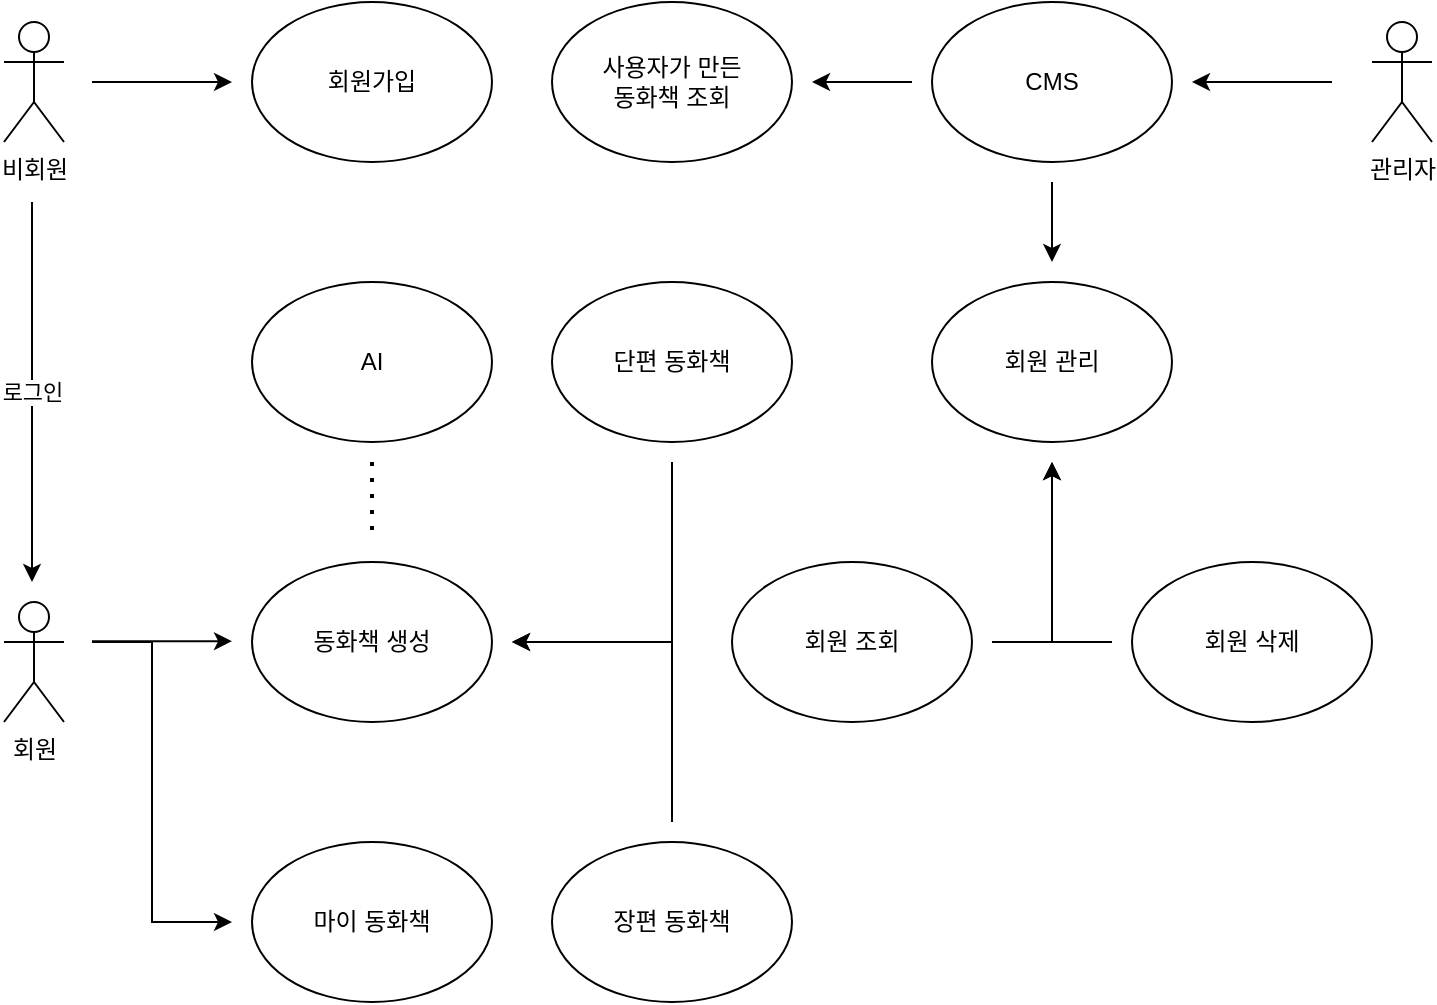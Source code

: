 <mxfile version="24.4.13" type="device">
  <diagram name="페이지-1" id="yyftDJkkou0j-aa9tIvR">
    <mxGraphModel dx="1147" dy="618" grid="1" gridSize="10" guides="1" tooltips="1" connect="1" arrows="1" fold="1" page="1" pageScale="1" pageWidth="827" pageHeight="1169" math="0" shadow="0">
      <root>
        <mxCell id="0" />
        <mxCell id="1" parent="0" />
        <mxCell id="bZOOtFO23MUMMT3HSqxG-1" value="회원가입" style="ellipse;whiteSpace=wrap;html=1;" vertex="1" parent="1">
          <mxGeometry x="190" y="130" width="120" height="80" as="geometry" />
        </mxCell>
        <mxCell id="bZOOtFO23MUMMT3HSqxG-2" value="비회원" style="shape=umlActor;verticalLabelPosition=bottom;verticalAlign=top;html=1;outlineConnect=0;" vertex="1" parent="1">
          <mxGeometry x="66" y="140" width="30" height="60" as="geometry" />
        </mxCell>
        <mxCell id="bZOOtFO23MUMMT3HSqxG-3" value="동화책 생성" style="ellipse;whiteSpace=wrap;html=1;" vertex="1" parent="1">
          <mxGeometry x="190" y="410" width="120" height="80" as="geometry" />
        </mxCell>
        <mxCell id="bZOOtFO23MUMMT3HSqxG-4" value="회원" style="shape=umlActor;verticalLabelPosition=bottom;verticalAlign=top;html=1;outlineConnect=0;" vertex="1" parent="1">
          <mxGeometry x="66" y="430" width="30" height="60" as="geometry" />
        </mxCell>
        <mxCell id="bZOOtFO23MUMMT3HSqxG-5" value="관리자" style="shape=umlActor;verticalLabelPosition=bottom;verticalAlign=top;html=1;outlineConnect=0;" vertex="1" parent="1">
          <mxGeometry x="750" y="140" width="30" height="60" as="geometry" />
        </mxCell>
        <mxCell id="bZOOtFO23MUMMT3HSqxG-6" value="CMS" style="ellipse;whiteSpace=wrap;html=1;" vertex="1" parent="1">
          <mxGeometry x="530" y="130" width="120" height="80" as="geometry" />
        </mxCell>
        <mxCell id="bZOOtFO23MUMMT3HSqxG-7" value="" style="endArrow=classic;html=1;rounded=0;" edge="1" parent="1">
          <mxGeometry relative="1" as="geometry">
            <mxPoint x="80" y="230" as="sourcePoint" />
            <mxPoint x="80" y="420" as="targetPoint" />
            <Array as="points" />
          </mxGeometry>
        </mxCell>
        <mxCell id="bZOOtFO23MUMMT3HSqxG-8" value="로그인" style="edgeLabel;resizable=0;html=1;;align=center;verticalAlign=middle;" connectable="0" vertex="1" parent="bZOOtFO23MUMMT3HSqxG-7">
          <mxGeometry relative="1" as="geometry">
            <mxPoint as="offset" />
          </mxGeometry>
        </mxCell>
        <mxCell id="bZOOtFO23MUMMT3HSqxG-14" value="단편 동화책" style="ellipse;whiteSpace=wrap;html=1;" vertex="1" parent="1">
          <mxGeometry x="340" y="270" width="120" height="80" as="geometry" />
        </mxCell>
        <mxCell id="bZOOtFO23MUMMT3HSqxG-15" value="" style="endArrow=classic;html=1;rounded=0;" edge="1" parent="1">
          <mxGeometry width="50" height="50" relative="1" as="geometry">
            <mxPoint x="110" y="170" as="sourcePoint" />
            <mxPoint x="180" y="170" as="targetPoint" />
          </mxGeometry>
        </mxCell>
        <mxCell id="bZOOtFO23MUMMT3HSqxG-17" value="" style="endArrow=classic;html=1;rounded=0;" edge="1" parent="1">
          <mxGeometry width="50" height="50" relative="1" as="geometry">
            <mxPoint x="110" y="449.58" as="sourcePoint" />
            <mxPoint x="180" y="449.58" as="targetPoint" />
          </mxGeometry>
        </mxCell>
        <mxCell id="bZOOtFO23MUMMT3HSqxG-19" value="장편 동화책" style="ellipse;whiteSpace=wrap;html=1;" vertex="1" parent="1">
          <mxGeometry x="340" y="550" width="120" height="80" as="geometry" />
        </mxCell>
        <mxCell id="bZOOtFO23MUMMT3HSqxG-21" value="" style="endArrow=classic;html=1;rounded=0;" edge="1" parent="1">
          <mxGeometry width="50" height="50" relative="1" as="geometry">
            <mxPoint x="730" y="170" as="sourcePoint" />
            <mxPoint x="660" y="170" as="targetPoint" />
          </mxGeometry>
        </mxCell>
        <mxCell id="bZOOtFO23MUMMT3HSqxG-22" value="회원 관리" style="ellipse;whiteSpace=wrap;html=1;" vertex="1" parent="1">
          <mxGeometry x="530" y="270" width="120" height="80" as="geometry" />
        </mxCell>
        <mxCell id="bZOOtFO23MUMMT3HSqxG-23" value="회원 삭제" style="ellipse;whiteSpace=wrap;html=1;" vertex="1" parent="1">
          <mxGeometry x="630" y="410" width="120" height="80" as="geometry" />
        </mxCell>
        <mxCell id="bZOOtFO23MUMMT3HSqxG-24" value="회원 조회" style="ellipse;whiteSpace=wrap;html=1;" vertex="1" parent="1">
          <mxGeometry x="430" y="410" width="120" height="80" as="geometry" />
        </mxCell>
        <mxCell id="bZOOtFO23MUMMT3HSqxG-26" value="" style="endArrow=classic;html=1;rounded=0;" edge="1" parent="1">
          <mxGeometry width="50" height="50" relative="1" as="geometry">
            <mxPoint x="560" y="450" as="sourcePoint" />
            <mxPoint x="590" y="360" as="targetPoint" />
            <Array as="points">
              <mxPoint x="590" y="450" />
            </Array>
          </mxGeometry>
        </mxCell>
        <mxCell id="bZOOtFO23MUMMT3HSqxG-27" value="" style="endArrow=classic;html=1;rounded=0;" edge="1" parent="1">
          <mxGeometry width="50" height="50" relative="1" as="geometry">
            <mxPoint x="620" y="450" as="sourcePoint" />
            <mxPoint x="590" y="360" as="targetPoint" />
            <Array as="points">
              <mxPoint x="590" y="450" />
            </Array>
          </mxGeometry>
        </mxCell>
        <mxCell id="bZOOtFO23MUMMT3HSqxG-28" value="" style="endArrow=classic;html=1;rounded=0;" edge="1" parent="1">
          <mxGeometry width="50" height="50" relative="1" as="geometry">
            <mxPoint x="590" y="220" as="sourcePoint" />
            <mxPoint x="590" y="260" as="targetPoint" />
          </mxGeometry>
        </mxCell>
        <mxCell id="bZOOtFO23MUMMT3HSqxG-29" value="사용자가 만든&lt;div&gt;동화책 조회&lt;/div&gt;" style="ellipse;whiteSpace=wrap;html=1;" vertex="1" parent="1">
          <mxGeometry x="340" y="130" width="120" height="80" as="geometry" />
        </mxCell>
        <mxCell id="bZOOtFO23MUMMT3HSqxG-30" value="" style="endArrow=classic;html=1;rounded=0;" edge="1" parent="1">
          <mxGeometry width="50" height="50" relative="1" as="geometry">
            <mxPoint x="520" y="170" as="sourcePoint" />
            <mxPoint x="470" y="170" as="targetPoint" />
          </mxGeometry>
        </mxCell>
        <mxCell id="bZOOtFO23MUMMT3HSqxG-31" value="" style="endArrow=classic;html=1;rounded=0;" edge="1" parent="1">
          <mxGeometry width="50" height="50" relative="1" as="geometry">
            <mxPoint x="400" y="360" as="sourcePoint" />
            <mxPoint x="320" y="450" as="targetPoint" />
            <Array as="points">
              <mxPoint x="400" y="450" />
            </Array>
          </mxGeometry>
        </mxCell>
        <mxCell id="bZOOtFO23MUMMT3HSqxG-32" value="" style="endArrow=classic;html=1;rounded=0;" edge="1" parent="1">
          <mxGeometry width="50" height="50" relative="1" as="geometry">
            <mxPoint x="400" y="540" as="sourcePoint" />
            <mxPoint x="320" y="450" as="targetPoint" />
            <Array as="points">
              <mxPoint x="400" y="450" />
            </Array>
          </mxGeometry>
        </mxCell>
        <mxCell id="bZOOtFO23MUMMT3HSqxG-33" value="AI" style="ellipse;whiteSpace=wrap;html=1;" vertex="1" parent="1">
          <mxGeometry x="190" y="270" width="120" height="80" as="geometry" />
        </mxCell>
        <mxCell id="bZOOtFO23MUMMT3HSqxG-34" value="" style="endArrow=none;dashed=1;html=1;dashPattern=1 3;strokeWidth=2;rounded=0;" edge="1" parent="1">
          <mxGeometry width="50" height="50" relative="1" as="geometry">
            <mxPoint x="250" y="360" as="sourcePoint" />
            <mxPoint x="250" y="400" as="targetPoint" />
          </mxGeometry>
        </mxCell>
        <mxCell id="bZOOtFO23MUMMT3HSqxG-35" value="마이 동화책" style="ellipse;whiteSpace=wrap;html=1;" vertex="1" parent="1">
          <mxGeometry x="190" y="550" width="120" height="80" as="geometry" />
        </mxCell>
        <mxCell id="bZOOtFO23MUMMT3HSqxG-36" value="" style="endArrow=classic;html=1;rounded=0;" edge="1" parent="1">
          <mxGeometry width="50" height="50" relative="1" as="geometry">
            <mxPoint x="110" y="450" as="sourcePoint" />
            <mxPoint x="180" y="590" as="targetPoint" />
            <Array as="points">
              <mxPoint x="140" y="450" />
              <mxPoint x="140" y="590" />
            </Array>
          </mxGeometry>
        </mxCell>
      </root>
    </mxGraphModel>
  </diagram>
</mxfile>
